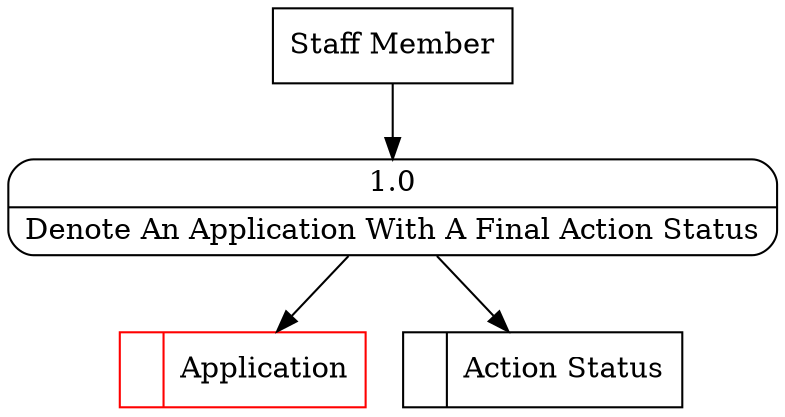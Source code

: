 digraph dfd2{ 
node[shape=record]
200 [label="<f0>  |<f1> Application " color=red];
201 [label="<f0>  |<f1> Action Status " ];
202 [label="Staff Member" shape=box];
203 [label="{<f0> 1.0|<f1> Denote An Application With A Final Action Status }" shape=Mrecord];
202 -> 203
203 -> 200
203 -> 201
}